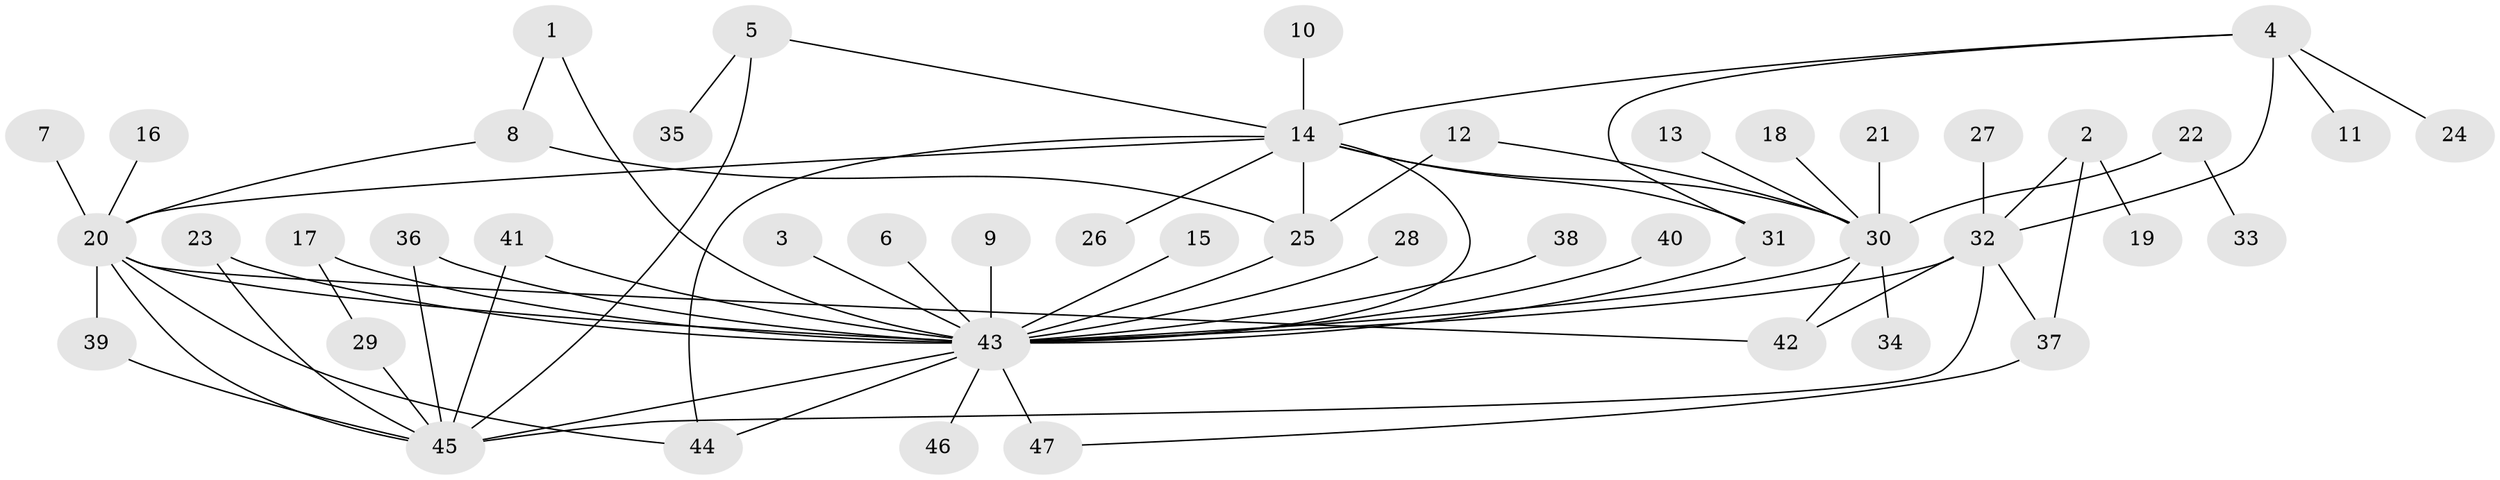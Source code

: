 // original degree distribution, {6: 0.025974025974025976, 4: 0.05194805194805195, 29: 0.012987012987012988, 14: 0.012987012987012988, 9: 0.025974025974025976, 2: 0.2077922077922078, 3: 0.09090909090909091, 7: 0.03896103896103896, 1: 0.5064935064935064, 5: 0.025974025974025976}
// Generated by graph-tools (version 1.1) at 2025/36/03/04/25 23:36:54]
// undirected, 47 vertices, 69 edges
graph export_dot {
  node [color=gray90,style=filled];
  1;
  2;
  3;
  4;
  5;
  6;
  7;
  8;
  9;
  10;
  11;
  12;
  13;
  14;
  15;
  16;
  17;
  18;
  19;
  20;
  21;
  22;
  23;
  24;
  25;
  26;
  27;
  28;
  29;
  30;
  31;
  32;
  33;
  34;
  35;
  36;
  37;
  38;
  39;
  40;
  41;
  42;
  43;
  44;
  45;
  46;
  47;
  1 -- 8 [weight=1.0];
  1 -- 43 [weight=1.0];
  2 -- 19 [weight=1.0];
  2 -- 32 [weight=1.0];
  2 -- 37 [weight=1.0];
  3 -- 43 [weight=1.0];
  4 -- 11 [weight=1.0];
  4 -- 14 [weight=1.0];
  4 -- 24 [weight=1.0];
  4 -- 31 [weight=1.0];
  4 -- 32 [weight=1.0];
  5 -- 14 [weight=1.0];
  5 -- 35 [weight=1.0];
  5 -- 45 [weight=1.0];
  6 -- 43 [weight=1.0];
  7 -- 20 [weight=1.0];
  8 -- 20 [weight=1.0];
  8 -- 25 [weight=1.0];
  9 -- 43 [weight=1.0];
  10 -- 14 [weight=1.0];
  12 -- 25 [weight=1.0];
  12 -- 30 [weight=1.0];
  13 -- 30 [weight=1.0];
  14 -- 20 [weight=1.0];
  14 -- 25 [weight=1.0];
  14 -- 26 [weight=1.0];
  14 -- 30 [weight=1.0];
  14 -- 31 [weight=1.0];
  14 -- 43 [weight=1.0];
  14 -- 44 [weight=1.0];
  15 -- 43 [weight=1.0];
  16 -- 20 [weight=1.0];
  17 -- 29 [weight=1.0];
  17 -- 43 [weight=1.0];
  18 -- 30 [weight=1.0];
  20 -- 39 [weight=1.0];
  20 -- 42 [weight=1.0];
  20 -- 43 [weight=1.0];
  20 -- 44 [weight=1.0];
  20 -- 45 [weight=1.0];
  21 -- 30 [weight=1.0];
  22 -- 30 [weight=1.0];
  22 -- 33 [weight=1.0];
  23 -- 43 [weight=1.0];
  23 -- 45 [weight=1.0];
  25 -- 43 [weight=1.0];
  27 -- 32 [weight=1.0];
  28 -- 43 [weight=1.0];
  29 -- 45 [weight=1.0];
  30 -- 34 [weight=1.0];
  30 -- 42 [weight=1.0];
  30 -- 43 [weight=1.0];
  31 -- 43 [weight=1.0];
  32 -- 37 [weight=1.0];
  32 -- 42 [weight=2.0];
  32 -- 43 [weight=1.0];
  32 -- 45 [weight=1.0];
  36 -- 43 [weight=1.0];
  36 -- 45 [weight=1.0];
  37 -- 47 [weight=1.0];
  38 -- 43 [weight=1.0];
  39 -- 45 [weight=1.0];
  40 -- 43 [weight=1.0];
  41 -- 43 [weight=1.0];
  41 -- 45 [weight=1.0];
  43 -- 44 [weight=1.0];
  43 -- 45 [weight=1.0];
  43 -- 46 [weight=1.0];
  43 -- 47 [weight=2.0];
}

